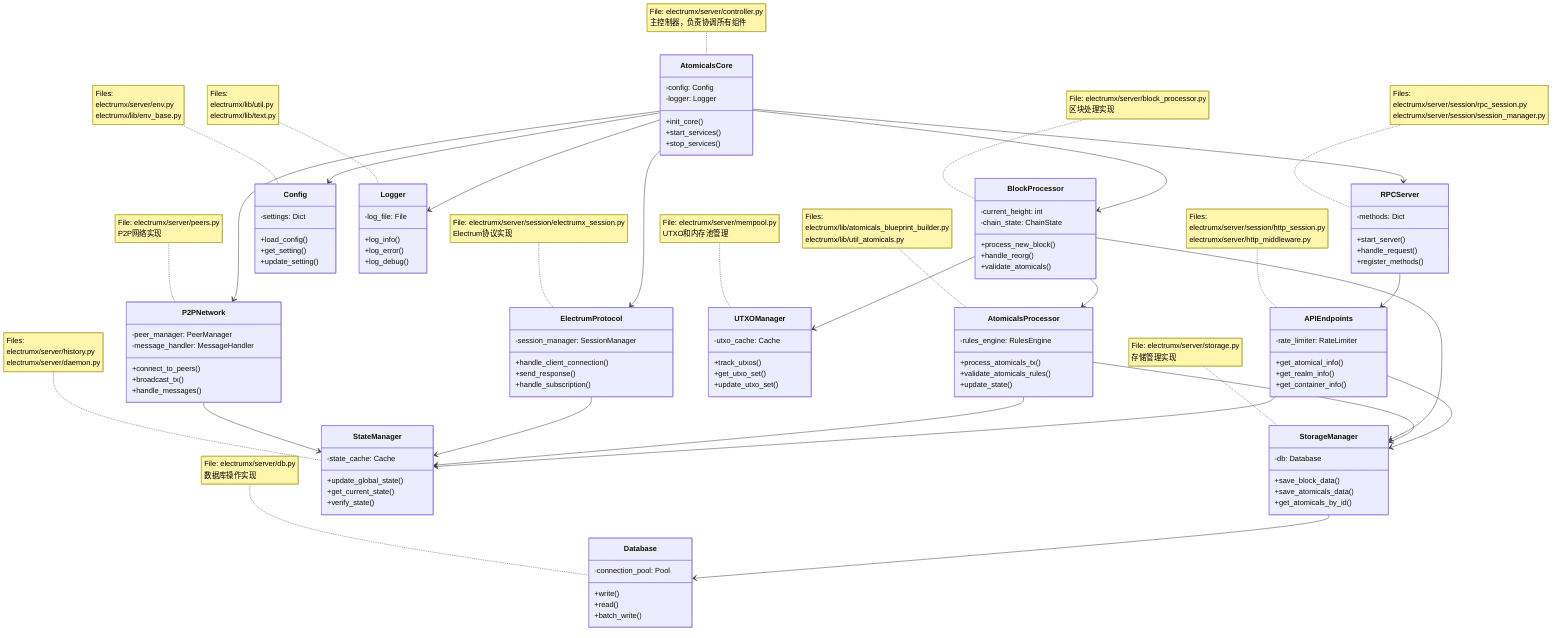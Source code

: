 classDiagram
    %% Core Layer
    note for AtomicalsCore "File: electrumx/server/controller.py
    主控制器，负责协调所有组件"
    class AtomicalsCore {
        +init_core()
        +start_services()
        +stop_services()
        -config: Config
        -logger: Logger
    }

    %% Network Layer
    note for P2PNetwork "File: electrumx/server/peers.py
    P2P网络实现"
    class P2PNetwork {
        +connect_to_peers()
        +broadcast_tx()
        +handle_messages()
        -peer_manager: PeerManager
        -message_handler: MessageHandler
    }

    note for ElectrumProtocol "File: electrumx/server/session/electrumx_session.py
    Electrum协议实现"
    class ElectrumProtocol {
        +handle_client_connection()
        +send_response()
        +handle_subscription()
        -session_manager: SessionManager
    }

    %% Data Processing Layer
    note for BlockProcessor "File: electrumx/server/block_processor.py
    区块处理实现"
    class BlockProcessor {
        +process_new_block()
        +handle_reorg()
        +validate_atomicals()
        -current_height: int
        -chain_state: ChainState
    }

    note for AtomicalsProcessor "Files: 
    electrumx/lib/atomicals_blueprint_builder.py
    electrumx/lib/util_atomicals.py"
    class AtomicalsProcessor {
        +process_atomicals_tx()
        +validate_atomicals_rules()
        +update_state()
        -rules_engine: RulesEngine
    }

    note for UTXOManager "File: electrumx/server/mempool.py
    UTXO和内存池管理"
    class UTXOManager {
        +track_utxos()
        +get_utxo_set()
        +update_utxo_set()
        -utxo_cache: Cache
    }

    %% Storage Layer
    note for StorageManager "File: electrumx/server/storage.py
    存储管理实现"
    class StorageManager {
        +save_block_data()
        +save_atomicals_data()
        +get_atomicals_by_id()
        -db: Database
    }

    note for Database "File: electrumx/server/db.py
    数据库操作实现"
    class Database {
        +write()
        +read()
        +batch_write()
        -connection_pool: Pool
    }

    %% API Layer
    note for RPCServer "Files:
    electrumx/server/session/rpc_session.py
    electrumx/server/session/session_manager.py"
    class RPCServer {
        +start_server()
        +handle_request()
        +register_methods()
        -methods: Dict
    }

    note for APIEndpoints "Files:
    electrumx/server/session/http_session.py
    electrumx/server/http_middleware.py"
    class APIEndpoints {
        +get_atomical_info()
        +get_realm_info()
        +get_container_info()
        -rate_limiter: RateLimiter
    }

    %% State Management
    note for StateManager "Files:
    electrumx/server/history.py
    electrumx/server/daemon.py"
    class StateManager {
        +update_global_state()
        +get_current_state()
        +verify_state()
        -state_cache: Cache
    }

    %% Utility Classes
    note for Config "Files:
    electrumx/server/env.py
    electrumx/lib/env_base.py"
    class Config {
        +load_config()
        +get_setting()
        +update_setting()
        -settings: Dict
    }

    note for Logger "Files:
    electrumx/lib/util.py
    electrumx/lib/text.py"
    class Logger {
        +log_info()
        +log_error()
        +log_debug()
        -log_file: File
    }

    %% Define relationships
    AtomicalsCore --> Config
    AtomicalsCore --> Logger
    AtomicalsCore --> P2PNetwork
    AtomicalsCore --> ElectrumProtocol
    AtomicalsCore --> BlockProcessor
    AtomicalsCore --> RPCServer

    P2PNetwork --> StateManager
    ElectrumProtocol --> StateManager

    BlockProcessor --> AtomicalsProcessor
    BlockProcessor --> UTXOManager
    BlockProcessor --> StorageManager

    AtomicalsProcessor --> StorageManager
    AtomicalsProcessor --> StateManager

    RPCServer --> APIEndpoints
    APIEndpoints --> StateManager
    APIEndpoints --> StorageManager

    StorageManager --> Database